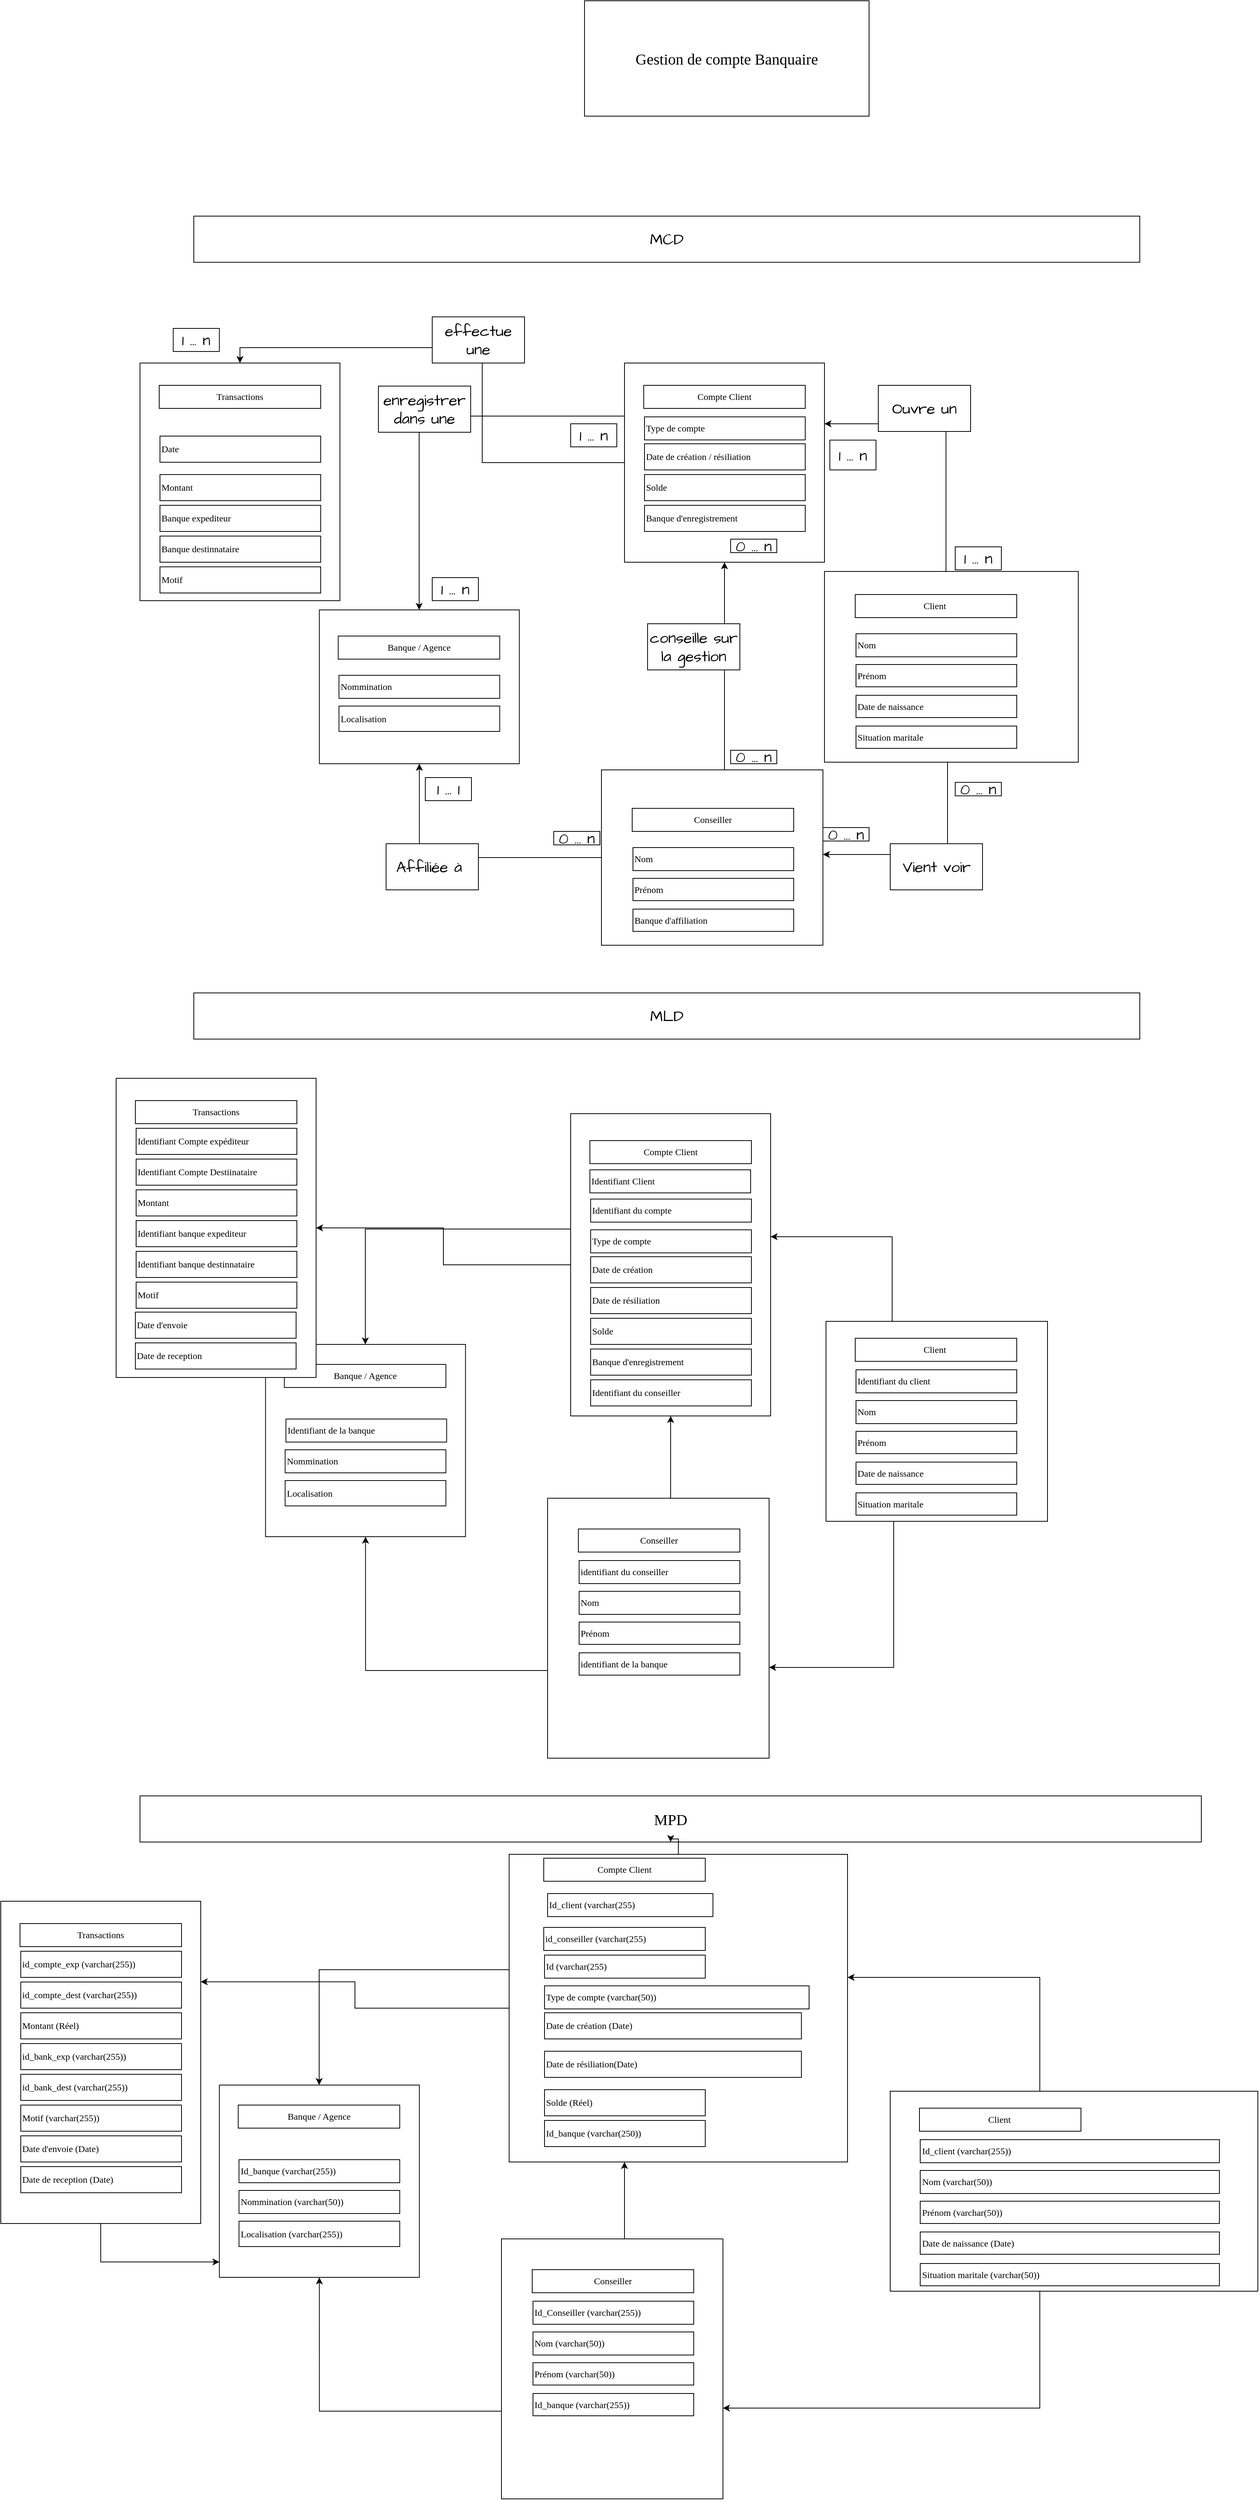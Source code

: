 <mxfile version="22.0.8" type="google">
  <diagram name="Page-1" id="zSlbWLtohsy82lPIaHCv">
    <mxGraphModel grid="1" page="1" gridSize="10" guides="1" tooltips="1" connect="1" arrows="1" fold="1" pageScale="1" pageWidth="827" pageHeight="1169" math="0" shadow="0">
      <root>
        <mxCell id="0" />
        <mxCell id="1" parent="0" />
        <mxCell id="2LoijQER2AwYKau-_3pd-1" value="" style="rounded=0;whiteSpace=wrap;html=1;align=left;" vertex="1" parent="1">
          <mxGeometry x="263.25" y="152" width="260" height="200" as="geometry" />
        </mxCell>
        <mxCell id="2LoijQER2AwYKau-_3pd-2" value="Banque / Agence" style="rounded=0;whiteSpace=wrap;html=1;fontFamily=Verdana;" vertex="1" parent="1">
          <mxGeometry x="287.75" y="186" width="210" height="30" as="geometry" />
        </mxCell>
        <mxCell id="2LoijQER2AwYKau-_3pd-4" value="Nommination" style="rounded=0;whiteSpace=wrap;html=1;align=left;fontFamily=Verdana;" vertex="1" parent="1">
          <mxGeometry x="288.75" y="237" width="209" height="30" as="geometry" />
        </mxCell>
        <mxCell id="2LoijQER2AwYKau-_3pd-5" value="Localisation" style="rounded=0;whiteSpace=wrap;html=1;align=left;fontFamily=Verdana;" vertex="1" parent="1">
          <mxGeometry x="288.75" y="277" width="209" height="33" as="geometry" />
        </mxCell>
        <mxCell id="2LoijQER2AwYKau-_3pd-6" value="" style="rounded=0;whiteSpace=wrap;html=1;align=left;" vertex="1" parent="1">
          <mxGeometry x="920" y="102" width="330" height="248" as="geometry" />
        </mxCell>
        <mxCell id="2LoijQER2AwYKau-_3pd-8" value="Client&amp;nbsp;" style="rounded=0;whiteSpace=wrap;html=1;fontFamily=Verdana;" vertex="1" parent="1">
          <mxGeometry x="960" y="132" width="210" height="30" as="geometry" />
        </mxCell>
        <mxCell id="2LoijQER2AwYKau-_3pd-10" value="Nom" style="rounded=0;whiteSpace=wrap;html=1;align=left;fontFamily=Verdana;" vertex="1" parent="1">
          <mxGeometry x="961" y="183" width="209" height="30" as="geometry" />
        </mxCell>
        <mxCell id="2LoijQER2AwYKau-_3pd-12" value="Prénom" style="rounded=0;whiteSpace=wrap;html=1;align=left;fontFamily=Verdana;" vertex="1" parent="1">
          <mxGeometry x="961" y="223" width="209" height="29" as="geometry" />
        </mxCell>
        <mxCell id="2LoijQER2AwYKau-_3pd-24" value="MLD" style="rounded=0;whiteSpace=wrap;html=1;hachureGap=4;fontFamily=Architects Daughter;fontSource=https%3A%2F%2Ffonts.googleapis.com%2Fcss%3Ffamily%3DArchitects%2BDaughter;fontSize=20;" vertex="1" parent="1">
          <mxGeometry x="100" y="650" width="1230" height="60" as="geometry" />
        </mxCell>
        <mxCell id="2LoijQER2AwYKau-_3pd-68" value="MPD" style="rounded=0;whiteSpace=wrap;html=1;hachureGap=4;fontFamily=Verdana;fontSize=20;" vertex="1" parent="1">
          <mxGeometry x="30" y="1694" width="1380" height="60" as="geometry" />
        </mxCell>
        <mxCell id="2LoijQER2AwYKau-_3pd-103" value="Gestion de compte Banquaire" style="rounded=0;whiteSpace=wrap;html=1;hachureGap=4;fontFamily=Verdana;fontSize=20;" vertex="1" parent="1">
          <mxGeometry x="608" y="-640" width="370" height="150" as="geometry" />
        </mxCell>
        <mxCell id="2LoijQER2AwYKau-_3pd-142" style="edgeStyle=orthogonalEdgeStyle;rounded=0;orthogonalLoop=1;jettySize=auto;html=1;entryX=0.5;entryY=1;entryDx=0;entryDy=0;" edge="1" parent="1" source="2LoijQER2AwYKau-_3pd-135" target="2LoijQER2AwYKau-_3pd-1">
          <mxGeometry relative="1" as="geometry">
            <Array as="points">
              <mxPoint x="393" y="474" />
            </Array>
          </mxGeometry>
        </mxCell>
        <mxCell id="2LoijQER2AwYKau-_3pd-152" style="edgeStyle=orthogonalEdgeStyle;rounded=0;orthogonalLoop=1;jettySize=auto;html=1;exitX=0.75;exitY=0;exitDx=0;exitDy=0;" edge="1" parent="1" source="2LoijQER2AwYKau-_3pd-135" target="2LoijQER2AwYKau-_3pd-144">
          <mxGeometry relative="1" as="geometry">
            <Array as="points">
              <mxPoint x="790" y="360" />
            </Array>
          </mxGeometry>
        </mxCell>
        <mxCell id="2LoijQER2AwYKau-_3pd-135" value="" style="rounded=0;whiteSpace=wrap;html=1;align=left;" vertex="1" parent="1">
          <mxGeometry x="630" y="360" width="288" height="228" as="geometry" />
        </mxCell>
        <mxCell id="2LoijQER2AwYKau-_3pd-136" value="Conseiller" style="rounded=0;whiteSpace=wrap;html=1;fontFamily=Verdana;" vertex="1" parent="1">
          <mxGeometry x="670" y="410" width="210" height="30" as="geometry" />
        </mxCell>
        <mxCell id="2LoijQER2AwYKau-_3pd-138" value="Nom" style="rounded=0;whiteSpace=wrap;html=1;align=left;fontFamily=Verdana;" vertex="1" parent="1">
          <mxGeometry x="671" y="461" width="209" height="30" as="geometry" />
        </mxCell>
        <mxCell id="2LoijQER2AwYKau-_3pd-139" value="Prénom" style="rounded=0;whiteSpace=wrap;html=1;align=left;fontFamily=Verdana;" vertex="1" parent="1">
          <mxGeometry x="671" y="501" width="209" height="29" as="geometry" />
        </mxCell>
        <mxCell id="2LoijQER2AwYKau-_3pd-140" style="edgeStyle=orthogonalEdgeStyle;rounded=0;orthogonalLoop=1;jettySize=auto;html=1;" edge="1" parent="1" source="2LoijQER2AwYKau-_3pd-6" target="2LoijQER2AwYKau-_3pd-135">
          <mxGeometry relative="1" as="geometry">
            <Array as="points">
              <mxPoint x="1080" y="470" />
            </Array>
          </mxGeometry>
        </mxCell>
        <mxCell id="2LoijQER2AwYKau-_3pd-141" value="Vient voir" style="rounded=0;whiteSpace=wrap;html=1;hachureGap=4;fontFamily=Architects Daughter;fontSource=https%3A%2F%2Ffonts.googleapis.com%2Fcss%3Ffamily%3DArchitects%2BDaughter;fontSize=20;" vertex="1" parent="1">
          <mxGeometry x="1005.5" y="456" width="120" height="60" as="geometry" />
        </mxCell>
        <mxCell id="2LoijQER2AwYKau-_3pd-143" value="Affiliée à&amp;nbsp;" style="rounded=0;whiteSpace=wrap;html=1;hachureGap=4;fontFamily=Architects Daughter;fontSource=https%3A%2F%2Ffonts.googleapis.com%2Fcss%3Ffamily%3DArchitects%2BDaughter;fontSize=20;" vertex="1" parent="1">
          <mxGeometry x="350" y="456" width="120" height="60" as="geometry" />
        </mxCell>
        <mxCell id="2LoijQER2AwYKau-_3pd-150" style="edgeStyle=orthogonalEdgeStyle;rounded=0;orthogonalLoop=1;jettySize=auto;html=1;exitX=0;exitY=0.5;exitDx=0;exitDy=0;" edge="1" parent="1" source="2LoijQER2AwYKau-_3pd-144" target="2LoijQER2AwYKau-_3pd-1">
          <mxGeometry relative="1" as="geometry">
            <Array as="points">
              <mxPoint x="660" y="-100" />
              <mxPoint x="393" y="-100" />
            </Array>
          </mxGeometry>
        </mxCell>
        <mxCell id="2LoijQER2AwYKau-_3pd-144" value="" style="rounded=0;whiteSpace=wrap;html=1;align=left;" vertex="1" parent="1">
          <mxGeometry x="660" y="-169" width="260" height="259" as="geometry" />
        </mxCell>
        <mxCell id="2LoijQER2AwYKau-_3pd-406" style="edgeStyle=orthogonalEdgeStyle;rounded=0;orthogonalLoop=1;jettySize=auto;html=1;entryX=0.5;entryY=0;entryDx=0;entryDy=0;" edge="1" parent="1" source="2LoijQER2AwYKau-_3pd-144" target="2LoijQER2AwYKau-_3pd-395">
          <mxGeometry relative="1" as="geometry" />
        </mxCell>
        <mxCell id="2LoijQER2AwYKau-_3pd-145" value="Compte Client" style="rounded=0;whiteSpace=wrap;html=1;fontFamily=Verdana;" vertex="1" parent="1">
          <mxGeometry x="685" y="-140" width="210" height="30" as="geometry" />
        </mxCell>
        <mxCell id="2LoijQER2AwYKau-_3pd-146" value="Type de compte&amp;nbsp;" style="rounded=0;whiteSpace=wrap;html=1;align=left;fontFamily=Verdana;" vertex="1" parent="1">
          <mxGeometry x="686" y="-99" width="209" height="30" as="geometry" />
        </mxCell>
        <mxCell id="2LoijQER2AwYKau-_3pd-147" value="Date de création / résiliation" style="rounded=0;whiteSpace=wrap;html=1;align=left;fontFamily=Verdana;" vertex="1" parent="1">
          <mxGeometry x="686" y="-64" width="209" height="34" as="geometry" />
        </mxCell>
        <mxCell id="2LoijQER2AwYKau-_3pd-148" style="edgeStyle=orthogonalEdgeStyle;rounded=0;orthogonalLoop=1;jettySize=auto;html=1;" edge="1" parent="1" source="2LoijQER2AwYKau-_3pd-6" target="2LoijQER2AwYKau-_3pd-144">
          <mxGeometry relative="1" as="geometry">
            <mxPoint x="1078.0" y="102" as="sourcePoint" />
            <mxPoint x="934" y="-90" as="targetPoint" />
            <Array as="points">
              <mxPoint x="1078" y="-90" />
            </Array>
          </mxGeometry>
        </mxCell>
        <mxCell id="2LoijQER2AwYKau-_3pd-149" value="Ouvre un" style="rounded=0;whiteSpace=wrap;html=1;hachureGap=4;fontFamily=Architects Daughter;fontSource=https%3A%2F%2Ffonts.googleapis.com%2Fcss%3Ffamily%3DArchitects%2BDaughter;fontSize=20;" vertex="1" parent="1">
          <mxGeometry x="990" y="-140" width="120" height="60" as="geometry" />
        </mxCell>
        <mxCell id="2LoijQER2AwYKau-_3pd-151" value="enregistrer dans une" style="rounded=0;whiteSpace=wrap;html=1;hachureGap=4;fontFamily=Architects Daughter;fontSource=https%3A%2F%2Ffonts.googleapis.com%2Fcss%3Ffamily%3DArchitects%2BDaughter;fontSize=20;" vertex="1" parent="1">
          <mxGeometry x="340" y="-139" width="120" height="60" as="geometry" />
        </mxCell>
        <mxCell id="2LoijQER2AwYKau-_3pd-153" value="conseille sur la gestion" style="rounded=0;whiteSpace=wrap;html=1;hachureGap=4;fontFamily=Architects Daughter;fontSource=https%3A%2F%2Ffonts.googleapis.com%2Fcss%3Ffamily%3DArchitects%2BDaughter;fontSize=20;" vertex="1" parent="1">
          <mxGeometry x="690" y="170" width="120" height="60" as="geometry" />
        </mxCell>
        <mxCell id="2LoijQER2AwYKau-_3pd-154" value="MCD" style="rounded=0;whiteSpace=wrap;html=1;hachureGap=4;fontFamily=Architects Daughter;fontSource=https%3A%2F%2Ffonts.googleapis.com%2Fcss%3Ffamily%3DArchitects%2BDaughter;fontSize=20;" vertex="1" parent="1">
          <mxGeometry x="100" y="-360" width="1230" height="60" as="geometry" />
        </mxCell>
        <mxCell id="2LoijQER2AwYKau-_3pd-155" value="Date de naissance" style="rounded=0;whiteSpace=wrap;html=1;align=left;fontFamily=Verdana;" vertex="1" parent="1">
          <mxGeometry x="961" y="263" width="209" height="29" as="geometry" />
        </mxCell>
        <mxCell id="2LoijQER2AwYKau-_3pd-156" value="Banque d&#39;affiliation" style="rounded=0;whiteSpace=wrap;html=1;align=left;fontFamily=Verdana;" vertex="1" parent="1">
          <mxGeometry x="671" y="541" width="209" height="29" as="geometry" />
        </mxCell>
        <mxCell id="2LoijQER2AwYKau-_3pd-157" value="Solde" style="rounded=0;whiteSpace=wrap;html=1;align=left;fontFamily=Verdana;" vertex="1" parent="1">
          <mxGeometry x="686" y="-24" width="209" height="34" as="geometry" />
        </mxCell>
        <mxCell id="2LoijQER2AwYKau-_3pd-158" value="1 ... n" style="rounded=0;whiteSpace=wrap;html=1;hachureGap=4;fontFamily=Architects Daughter;fontSource=https%3A%2F%2Ffonts.googleapis.com%2Fcss%3Ffamily%3DArchitects%2BDaughter;fontSize=20;" vertex="1" parent="1">
          <mxGeometry x="1090" y="70" width="60" height="30" as="geometry" />
        </mxCell>
        <mxCell id="2LoijQER2AwYKau-_3pd-159" value="1 ... n" style="rounded=0;whiteSpace=wrap;html=1;hachureGap=4;fontFamily=Architects Daughter;fontSource=https%3A%2F%2Ffonts.googleapis.com%2Fcss%3Ffamily%3DArchitects%2BDaughter;fontSize=20;" vertex="1" parent="1">
          <mxGeometry x="927" y="-68.75" width="60" height="38.75" as="geometry" />
        </mxCell>
        <mxCell id="2LoijQER2AwYKau-_3pd-162" value="0 ... n" style="rounded=0;whiteSpace=wrap;html=1;hachureGap=4;fontFamily=Architects Daughter;fontSource=https%3A%2F%2Ffonts.googleapis.com%2Fcss%3Ffamily%3DArchitects%2BDaughter;fontSize=20;" vertex="1" parent="1">
          <mxGeometry x="1090" y="376.25" width="60" height="17.5" as="geometry" />
        </mxCell>
        <mxCell id="2LoijQER2AwYKau-_3pd-163" value="0 ... n" style="rounded=0;whiteSpace=wrap;html=1;hachureGap=4;fontFamily=Architects Daughter;fontSource=https%3A%2F%2Ffonts.googleapis.com%2Fcss%3Ffamily%3DArchitects%2BDaughter;fontSize=20;" vertex="1" parent="1">
          <mxGeometry x="918" y="435" width="60" height="17.5" as="geometry" />
        </mxCell>
        <mxCell id="2LoijQER2AwYKau-_3pd-164" value="0 ... n" style="rounded=0;whiteSpace=wrap;html=1;hachureGap=4;fontFamily=Architects Daughter;fontSource=https%3A%2F%2Ffonts.googleapis.com%2Fcss%3Ffamily%3DArchitects%2BDaughter;fontSize=20;" vertex="1" parent="1">
          <mxGeometry x="798" y="334.5" width="60" height="17.5" as="geometry" />
        </mxCell>
        <mxCell id="2LoijQER2AwYKau-_3pd-165" value="0 ... n" style="rounded=0;whiteSpace=wrap;html=1;hachureGap=4;fontFamily=Architects Daughter;fontSource=https%3A%2F%2Ffonts.googleapis.com%2Fcss%3Ffamily%3DArchitects%2BDaughter;fontSize=20;" vertex="1" parent="1">
          <mxGeometry x="798" y="60" width="60" height="17.5" as="geometry" />
        </mxCell>
        <mxCell id="2LoijQER2AwYKau-_3pd-166" value="0 ... n" style="rounded=0;whiteSpace=wrap;html=1;hachureGap=4;fontFamily=Architects Daughter;fontSource=https%3A%2F%2Ffonts.googleapis.com%2Fcss%3Ffamily%3DArchitects%2BDaughter;fontSize=20;" vertex="1" parent="1">
          <mxGeometry x="568" y="440" width="60" height="17.5" as="geometry" />
        </mxCell>
        <mxCell id="2LoijQER2AwYKau-_3pd-167" value="1 ... 1" style="rounded=0;whiteSpace=wrap;html=1;hachureGap=4;fontFamily=Architects Daughter;fontSource=https%3A%2F%2Ffonts.googleapis.com%2Fcss%3Ffamily%3DArchitects%2BDaughter;fontSize=20;" vertex="1" parent="1">
          <mxGeometry x="401" y="370" width="60" height="30" as="geometry" />
        </mxCell>
        <mxCell id="2LoijQER2AwYKau-_3pd-168" value="1 ... n" style="rounded=0;whiteSpace=wrap;html=1;hachureGap=4;fontFamily=Architects Daughter;fontSource=https%3A%2F%2Ffonts.googleapis.com%2Fcss%3Ffamily%3DArchitects%2BDaughter;fontSize=20;" vertex="1" parent="1">
          <mxGeometry x="590" y="-90" width="60" height="30" as="geometry" />
        </mxCell>
        <mxCell id="2LoijQER2AwYKau-_3pd-169" value="1 ... n" style="rounded=0;whiteSpace=wrap;html=1;hachureGap=4;fontFamily=Architects Daughter;fontSource=https%3A%2F%2Ffonts.googleapis.com%2Fcss%3Ffamily%3DArchitects%2BDaughter;fontSize=20;" vertex="1" parent="1">
          <mxGeometry x="410" y="110" width="60" height="30" as="geometry" />
        </mxCell>
        <mxCell id="2LoijQER2AwYKau-_3pd-170" value="Banque d&#39;enregistrement" style="rounded=0;whiteSpace=wrap;html=1;align=left;fontFamily=Verdana;" vertex="1" parent="1">
          <mxGeometry x="686" y="16" width="209" height="34" as="geometry" />
        </mxCell>
        <mxCell id="2LoijQER2AwYKau-_3pd-172" value="" style="rounded=0;whiteSpace=wrap;html=1;align=left;" vertex="1" parent="1">
          <mxGeometry x="193.25" y="1107" width="260" height="250" as="geometry" />
        </mxCell>
        <mxCell id="2LoijQER2AwYKau-_3pd-173" value="Banque / Agence" style="rounded=0;whiteSpace=wrap;html=1;fontFamily=Verdana;" vertex="1" parent="1">
          <mxGeometry x="217.75" y="1133" width="210" height="30" as="geometry" />
        </mxCell>
        <mxCell id="2LoijQER2AwYKau-_3pd-174" value="Nommination" style="rounded=0;whiteSpace=wrap;html=1;align=left;fontFamily=Verdana;" vertex="1" parent="1">
          <mxGeometry x="218.75" y="1244" width="209" height="30" as="geometry" />
        </mxCell>
        <mxCell id="2LoijQER2AwYKau-_3pd-175" value="Localisation" style="rounded=0;whiteSpace=wrap;html=1;align=left;fontFamily=Verdana;" vertex="1" parent="1">
          <mxGeometry x="218.75" y="1284" width="209" height="33" as="geometry" />
        </mxCell>
        <mxCell id="2LoijQER2AwYKau-_3pd-176" value="" style="rounded=0;whiteSpace=wrap;html=1;align=left;" vertex="1" parent="1">
          <mxGeometry x="922" y="1077" width="288" height="260" as="geometry" />
        </mxCell>
        <mxCell id="2LoijQER2AwYKau-_3pd-177" value="Client&amp;nbsp;" style="rounded=0;whiteSpace=wrap;html=1;fontFamily=Verdana;" vertex="1" parent="1">
          <mxGeometry x="960" y="1099" width="210" height="30" as="geometry" />
        </mxCell>
        <mxCell id="2LoijQER2AwYKau-_3pd-178" value="Nom" style="rounded=0;whiteSpace=wrap;html=1;align=left;fontFamily=Verdana;" vertex="1" parent="1">
          <mxGeometry x="961" y="1180" width="209" height="30" as="geometry" />
        </mxCell>
        <mxCell id="2LoijQER2AwYKau-_3pd-179" value="Prénom" style="rounded=0;whiteSpace=wrap;html=1;align=left;fontFamily=Verdana;" vertex="1" parent="1">
          <mxGeometry x="961" y="1220" width="209" height="29" as="geometry" />
        </mxCell>
        <mxCell id="2LoijQER2AwYKau-_3pd-180" style="edgeStyle=orthogonalEdgeStyle;rounded=0;orthogonalLoop=1;jettySize=auto;html=1;entryX=0.5;entryY=1;entryDx=0;entryDy=0;" edge="1" parent="1" source="2LoijQER2AwYKau-_3pd-182" target="2LoijQER2AwYKau-_3pd-172">
          <mxGeometry relative="1" as="geometry">
            <Array as="points">
              <mxPoint x="323" y="1531" />
            </Array>
          </mxGeometry>
        </mxCell>
        <mxCell id="2LoijQER2AwYKau-_3pd-181" style="edgeStyle=orthogonalEdgeStyle;rounded=0;orthogonalLoop=1;jettySize=auto;html=1;exitX=0.75;exitY=0;exitDx=0;exitDy=0;" edge="1" parent="1" source="2LoijQER2AwYKau-_3pd-182" target="2LoijQER2AwYKau-_3pd-190">
          <mxGeometry relative="1" as="geometry">
            <Array as="points">
              <mxPoint x="720" y="1417" />
            </Array>
          </mxGeometry>
        </mxCell>
        <mxCell id="2LoijQER2AwYKau-_3pd-182" value="" style="rounded=0;whiteSpace=wrap;html=1;align=left;" vertex="1" parent="1">
          <mxGeometry x="560" y="1307" width="288" height="338" as="geometry" />
        </mxCell>
        <mxCell id="2LoijQER2AwYKau-_3pd-183" value="Conseiller" style="rounded=0;whiteSpace=wrap;html=1;fontFamily=Verdana;" vertex="1" parent="1">
          <mxGeometry x="600" y="1347" width="210" height="30" as="geometry" />
        </mxCell>
        <mxCell id="2LoijQER2AwYKau-_3pd-184" value="Nom" style="rounded=0;whiteSpace=wrap;html=1;align=left;fontFamily=Verdana;" vertex="1" parent="1">
          <mxGeometry x="601" y="1428" width="209" height="30" as="geometry" />
        </mxCell>
        <mxCell id="2LoijQER2AwYKau-_3pd-185" value="Prénom" style="rounded=0;whiteSpace=wrap;html=1;align=left;fontFamily=Verdana;" vertex="1" parent="1">
          <mxGeometry x="601" y="1468" width="209" height="29" as="geometry" />
        </mxCell>
        <mxCell id="2LoijQER2AwYKau-_3pd-186" style="edgeStyle=orthogonalEdgeStyle;rounded=0;orthogonalLoop=1;jettySize=auto;html=1;" edge="1" parent="1" source="2LoijQER2AwYKau-_3pd-176" target="2LoijQER2AwYKau-_3pd-182">
          <mxGeometry relative="1" as="geometry">
            <Array as="points">
              <mxPoint x="1010" y="1527" />
            </Array>
          </mxGeometry>
        </mxCell>
        <mxCell id="2LoijQER2AwYKau-_3pd-189" style="edgeStyle=orthogonalEdgeStyle;rounded=0;orthogonalLoop=1;jettySize=auto;html=1;exitX=0;exitY=0.5;exitDx=0;exitDy=0;" edge="1" parent="1" source="2LoijQER2AwYKau-_3pd-190" target="2LoijQER2AwYKau-_3pd-172">
          <mxGeometry relative="1" as="geometry">
            <Array as="points">
              <mxPoint x="590" y="957" />
              <mxPoint x="323" y="957" />
            </Array>
          </mxGeometry>
        </mxCell>
        <mxCell id="2LoijQER2AwYKau-_3pd-416" style="edgeStyle=orthogonalEdgeStyle;rounded=0;orthogonalLoop=1;jettySize=auto;html=1;" edge="1" parent="1" source="2LoijQER2AwYKau-_3pd-190" target="2LoijQER2AwYKau-_3pd-410">
          <mxGeometry relative="1" as="geometry" />
        </mxCell>
        <mxCell id="2LoijQER2AwYKau-_3pd-190" value="" style="rounded=0;whiteSpace=wrap;html=1;align=left;" vertex="1" parent="1">
          <mxGeometry x="590" y="807" width="260" height="393" as="geometry" />
        </mxCell>
        <mxCell id="2LoijQER2AwYKau-_3pd-191" value="Compte Client" style="rounded=0;whiteSpace=wrap;html=1;fontFamily=Verdana;" vertex="1" parent="1">
          <mxGeometry x="615" y="842" width="210" height="30" as="geometry" />
        </mxCell>
        <mxCell id="2LoijQER2AwYKau-_3pd-192" value="Type de compte&amp;nbsp;" style="rounded=0;whiteSpace=wrap;html=1;align=left;fontFamily=Verdana;" vertex="1" parent="1">
          <mxGeometry x="616" y="958" width="209" height="30" as="geometry" />
        </mxCell>
        <mxCell id="2LoijQER2AwYKau-_3pd-193" value="Date de création" style="rounded=0;whiteSpace=wrap;html=1;align=left;fontFamily=Verdana;" vertex="1" parent="1">
          <mxGeometry x="616" y="993" width="209" height="34" as="geometry" />
        </mxCell>
        <mxCell id="2LoijQER2AwYKau-_3pd-194" style="edgeStyle=orthogonalEdgeStyle;rounded=0;orthogonalLoop=1;jettySize=auto;html=1;" edge="1" parent="1" source="2LoijQER2AwYKau-_3pd-176" target="2LoijQER2AwYKau-_3pd-190">
          <mxGeometry relative="1" as="geometry">
            <mxPoint x="1008.0" y="1159" as="sourcePoint" />
            <mxPoint x="864" y="967" as="targetPoint" />
            <Array as="points">
              <mxPoint x="1008" y="967" />
            </Array>
          </mxGeometry>
        </mxCell>
        <mxCell id="2LoijQER2AwYKau-_3pd-198" value="Date de naissance" style="rounded=0;whiteSpace=wrap;html=1;align=left;fontFamily=Verdana;" vertex="1" parent="1">
          <mxGeometry x="961" y="1260" width="209" height="29" as="geometry" />
        </mxCell>
        <mxCell id="2LoijQER2AwYKau-_3pd-199" value="identifiant de la banque&amp;nbsp;" style="rounded=0;whiteSpace=wrap;html=1;align=left;fontFamily=Verdana;" vertex="1" parent="1">
          <mxGeometry x="601" y="1508" width="209" height="29" as="geometry" />
        </mxCell>
        <mxCell id="2LoijQER2AwYKau-_3pd-200" value="Solde" style="rounded=0;whiteSpace=wrap;html=1;align=left;fontFamily=Verdana;" vertex="1" parent="1">
          <mxGeometry x="616" y="1073" width="209" height="34" as="geometry" />
        </mxCell>
        <mxCell id="2LoijQER2AwYKau-_3pd-211" value="Banque d&#39;enregistrement" style="rounded=0;whiteSpace=wrap;html=1;align=left;fontFamily=Verdana;" vertex="1" parent="1">
          <mxGeometry x="616" y="1113" width="209" height="34" as="geometry" />
        </mxCell>
        <mxCell id="2LoijQER2AwYKau-_3pd-212" value="Identifiant du client&amp;nbsp;" style="rounded=0;whiteSpace=wrap;html=1;align=left;fontFamily=Verdana;" vertex="1" parent="1">
          <mxGeometry x="961" y="1140" width="209" height="30" as="geometry" />
        </mxCell>
        <mxCell id="2LoijQER2AwYKau-_3pd-213" value="Identifiant du compte" style="rounded=0;whiteSpace=wrap;html=1;align=left;fontFamily=Verdana;" vertex="1" parent="1">
          <mxGeometry x="616" y="918" width="209" height="30" as="geometry" />
        </mxCell>
        <mxCell id="2LoijQER2AwYKau-_3pd-214" value="Identifiant de la banque&amp;nbsp;" style="rounded=0;whiteSpace=wrap;html=1;align=left;fontFamily=Verdana;" vertex="1" parent="1">
          <mxGeometry x="219.75" y="1204" width="209" height="30" as="geometry" />
        </mxCell>
        <mxCell id="2LoijQER2AwYKau-_3pd-215" value="identifiant du conseiller&amp;nbsp;" style="rounded=0;whiteSpace=wrap;html=1;align=left;fontFamily=Verdana;" vertex="1" parent="1">
          <mxGeometry x="601" y="1388" width="209" height="30" as="geometry" />
        </mxCell>
        <mxCell id="2LoijQER2AwYKau-_3pd-217" value="" style="rounded=0;whiteSpace=wrap;html=1;align=left;" vertex="1" parent="1">
          <mxGeometry x="133.25" y="2070" width="260" height="250" as="geometry" />
        </mxCell>
        <mxCell id="2LoijQER2AwYKau-_3pd-218" value="Banque / Agence" style="rounded=0;whiteSpace=wrap;html=1;fontFamily=Verdana;" vertex="1" parent="1">
          <mxGeometry x="157.75" y="2096" width="210" height="30" as="geometry" />
        </mxCell>
        <mxCell id="2LoijQER2AwYKau-_3pd-219" value="Nommination (varchar(50))" style="rounded=0;whiteSpace=wrap;html=1;align=left;fontFamily=Verdana;" vertex="1" parent="1">
          <mxGeometry x="158.75" y="2207" width="209" height="30" as="geometry" />
        </mxCell>
        <mxCell id="2LoijQER2AwYKau-_3pd-220" value="Localisation (varchar(255))" style="rounded=0;whiteSpace=wrap;html=1;align=left;fontFamily=Verdana;" vertex="1" parent="1">
          <mxGeometry x="158.75" y="2247" width="209" height="33" as="geometry" />
        </mxCell>
        <mxCell id="2LoijQER2AwYKau-_3pd-221" value="" style="rounded=0;whiteSpace=wrap;html=1;align=left;" vertex="1" parent="1">
          <mxGeometry x="1005.5" y="2078" width="478" height="260" as="geometry" />
        </mxCell>
        <mxCell id="2LoijQER2AwYKau-_3pd-222" value="Client&amp;nbsp;" style="rounded=0;whiteSpace=wrap;html=1;fontFamily=Verdana;" vertex="1" parent="1">
          <mxGeometry x="1043.5" y="2100" width="210" height="30" as="geometry" />
        </mxCell>
        <mxCell id="2LoijQER2AwYKau-_3pd-223" value="Nom (varchar(50))" style="rounded=0;whiteSpace=wrap;html=1;align=left;fontFamily=Verdana;" vertex="1" parent="1">
          <mxGeometry x="1044.5" y="2181" width="389" height="30" as="geometry" />
        </mxCell>
        <mxCell id="2LoijQER2AwYKau-_3pd-224" value="Prénom (varchar(50))" style="rounded=0;whiteSpace=wrap;html=1;align=left;fontFamily=Verdana;" vertex="1" parent="1">
          <mxGeometry x="1044.5" y="2221" width="389" height="29" as="geometry" />
        </mxCell>
        <mxCell id="2LoijQER2AwYKau-_3pd-225" style="edgeStyle=orthogonalEdgeStyle;rounded=0;orthogonalLoop=1;jettySize=auto;html=1;entryX=0.5;entryY=1;entryDx=0;entryDy=0;" edge="1" parent="1" source="2LoijQER2AwYKau-_3pd-227" target="2LoijQER2AwYKau-_3pd-217">
          <mxGeometry relative="1" as="geometry">
            <Array as="points">
              <mxPoint x="263" y="2494" />
            </Array>
          </mxGeometry>
        </mxCell>
        <mxCell id="2LoijQER2AwYKau-_3pd-226" style="edgeStyle=orthogonalEdgeStyle;rounded=0;orthogonalLoop=1;jettySize=auto;html=1;exitX=0.75;exitY=0;exitDx=0;exitDy=0;" edge="1" parent="1" source="2LoijQER2AwYKau-_3pd-227" target="2LoijQER2AwYKau-_3pd-233">
          <mxGeometry relative="1" as="geometry">
            <Array as="points">
              <mxPoint x="660" y="2380" />
            </Array>
          </mxGeometry>
        </mxCell>
        <mxCell id="2LoijQER2AwYKau-_3pd-227" value="" style="rounded=0;whiteSpace=wrap;html=1;align=left;" vertex="1" parent="1">
          <mxGeometry x="500" y="2270" width="288" height="338" as="geometry" />
        </mxCell>
        <mxCell id="2LoijQER2AwYKau-_3pd-228" value="Conseiller" style="rounded=0;whiteSpace=wrap;html=1;fontFamily=Verdana;" vertex="1" parent="1">
          <mxGeometry x="540" y="2310" width="210" height="30" as="geometry" />
        </mxCell>
        <mxCell id="2LoijQER2AwYKau-_3pd-229" value="Nom (varchar(50))" style="rounded=0;whiteSpace=wrap;html=1;align=left;fontFamily=Verdana;" vertex="1" parent="1">
          <mxGeometry x="541" y="2391" width="209" height="30" as="geometry" />
        </mxCell>
        <mxCell id="2LoijQER2AwYKau-_3pd-230" value="Prénom (varchar(50))" style="rounded=0;whiteSpace=wrap;html=1;align=left;fontFamily=Verdana;" vertex="1" parent="1">
          <mxGeometry x="541" y="2431" width="209" height="29" as="geometry" />
        </mxCell>
        <mxCell id="2LoijQER2AwYKau-_3pd-231" style="edgeStyle=orthogonalEdgeStyle;rounded=0;orthogonalLoop=1;jettySize=auto;html=1;" edge="1" parent="1" source="2LoijQER2AwYKau-_3pd-221" target="2LoijQER2AwYKau-_3pd-227">
          <mxGeometry relative="1" as="geometry">
            <Array as="points">
              <mxPoint x="1200" y="2490" />
            </Array>
          </mxGeometry>
        </mxCell>
        <mxCell id="2LoijQER2AwYKau-_3pd-232" style="edgeStyle=orthogonalEdgeStyle;rounded=0;orthogonalLoop=1;jettySize=auto;html=1;exitX=0;exitY=0.5;exitDx=0;exitDy=0;" edge="1" parent="1" source="2LoijQER2AwYKau-_3pd-233" target="2LoijQER2AwYKau-_3pd-217">
          <mxGeometry relative="1" as="geometry">
            <Array as="points">
              <mxPoint x="530" y="1920" />
              <mxPoint x="263" y="1920" />
            </Array>
          </mxGeometry>
        </mxCell>
        <mxCell id="2LoijQER2AwYKau-_3pd-248" value="" style="edgeStyle=orthogonalEdgeStyle;rounded=0;orthogonalLoop=1;jettySize=auto;html=1;" edge="1" parent="1" source="2LoijQER2AwYKau-_3pd-233" target="2LoijQER2AwYKau-_3pd-68">
          <mxGeometry relative="1" as="geometry" />
        </mxCell>
        <mxCell id="2LoijQER2AwYKau-_3pd-427" style="edgeStyle=orthogonalEdgeStyle;rounded=0;orthogonalLoop=1;jettySize=auto;html=1;entryX=1;entryY=0.25;entryDx=0;entryDy=0;" edge="1" parent="1" source="2LoijQER2AwYKau-_3pd-233" target="2LoijQER2AwYKau-_3pd-419">
          <mxGeometry relative="1" as="geometry" />
        </mxCell>
        <mxCell id="2LoijQER2AwYKau-_3pd-233" value="" style="rounded=0;whiteSpace=wrap;html=1;align=left;" vertex="1" parent="1">
          <mxGeometry x="510" y="1770" width="440" height="400" as="geometry" />
        </mxCell>
        <mxCell id="2LoijQER2AwYKau-_3pd-234" value="Compte Client" style="rounded=0;whiteSpace=wrap;html=1;fontFamily=Verdana;" vertex="1" parent="1">
          <mxGeometry x="555" y="1775" width="210" height="30" as="geometry" />
        </mxCell>
        <mxCell id="2LoijQER2AwYKau-_3pd-235" value="Type de compte (varchar(50))" style="rounded=0;whiteSpace=wrap;html=1;align=left;fontFamily=Verdana;" vertex="1" parent="1">
          <mxGeometry x="556" y="1941" width="344" height="30" as="geometry" />
        </mxCell>
        <mxCell id="2LoijQER2AwYKau-_3pd-236" value="Date de création (Date)" style="rounded=0;whiteSpace=wrap;html=1;align=left;fontFamily=Verdana;" vertex="1" parent="1">
          <mxGeometry x="556" y="1976" width="334" height="34" as="geometry" />
        </mxCell>
        <mxCell id="2LoijQER2AwYKau-_3pd-237" style="edgeStyle=orthogonalEdgeStyle;rounded=0;orthogonalLoop=1;jettySize=auto;html=1;" edge="1" parent="1" source="2LoijQER2AwYKau-_3pd-221" target="2LoijQER2AwYKau-_3pd-233">
          <mxGeometry relative="1" as="geometry">
            <mxPoint x="948.0" y="2122" as="sourcePoint" />
            <mxPoint x="804" y="1930" as="targetPoint" />
            <Array as="points">
              <mxPoint x="1200" y="1930" />
            </Array>
          </mxGeometry>
        </mxCell>
        <mxCell id="2LoijQER2AwYKau-_3pd-238" value="Date de naissance (Date)" style="rounded=0;whiteSpace=wrap;html=1;align=left;fontFamily=Verdana;" vertex="1" parent="1">
          <mxGeometry x="1044.5" y="2261" width="389" height="29" as="geometry" />
        </mxCell>
        <mxCell id="2LoijQER2AwYKau-_3pd-239" value="Id_banque (varchar(255))" style="rounded=0;whiteSpace=wrap;html=1;align=left;fontFamily=Verdana;" vertex="1" parent="1">
          <mxGeometry x="541" y="2471" width="209" height="29" as="geometry" />
        </mxCell>
        <mxCell id="2LoijQER2AwYKau-_3pd-240" value="Solde (Réel)" style="rounded=0;whiteSpace=wrap;html=1;align=left;fontFamily=Verdana;" vertex="1" parent="1">
          <mxGeometry x="556" y="2076" width="209" height="34" as="geometry" />
        </mxCell>
        <mxCell id="2LoijQER2AwYKau-_3pd-242" value="Id_banque (varchar(250))" style="rounded=0;whiteSpace=wrap;html=1;align=left;fontFamily=Verdana;" vertex="1" parent="1">
          <mxGeometry x="556" y="2116" width="209" height="34" as="geometry" />
        </mxCell>
        <mxCell id="2LoijQER2AwYKau-_3pd-243" value="Id_client (varchar(255))" style="rounded=0;whiteSpace=wrap;html=1;align=left;fontFamily=Verdana;" vertex="1" parent="1">
          <mxGeometry x="1044.5" y="2141" width="389" height="30" as="geometry" />
        </mxCell>
        <mxCell id="2LoijQER2AwYKau-_3pd-244" value="Id (varchar(255)" style="rounded=0;whiteSpace=wrap;html=1;align=left;fontFamily=Verdana;" vertex="1" parent="1">
          <mxGeometry x="556" y="1901" width="209" height="30" as="geometry" />
        </mxCell>
        <mxCell id="2LoijQER2AwYKau-_3pd-245" value="Id_banque (varchar(255))" style="rounded=0;whiteSpace=wrap;html=1;align=left;fontFamily=Verdana;" vertex="1" parent="1">
          <mxGeometry x="158.75" y="2167" width="209" height="30" as="geometry" />
        </mxCell>
        <mxCell id="2LoijQER2AwYKau-_3pd-246" value="Id_Conseiller (varchar(255))" style="rounded=0;whiteSpace=wrap;html=1;align=left;fontFamily=Verdana;" vertex="1" parent="1">
          <mxGeometry x="541" y="2351" width="209" height="30" as="geometry" />
        </mxCell>
        <mxCell id="2LoijQER2AwYKau-_3pd-280" value="Identifiant Client" style="rounded=0;whiteSpace=wrap;html=1;align=left;fontFamily=Verdana;" vertex="1" parent="1">
          <mxGeometry x="615" y="880" width="209" height="30" as="geometry" />
        </mxCell>
        <mxCell id="2LoijQER2AwYKau-_3pd-281" value="Id_client (varchar(255)" style="rounded=0;whiteSpace=wrap;html=1;align=left;fontFamily=Verdana;" vertex="1" parent="1">
          <mxGeometry x="560" y="1821" width="215" height="30" as="geometry" />
        </mxCell>
        <mxCell id="2LoijQER2AwYKau-_3pd-284" value="Identifiant du conseiller" style="rounded=0;whiteSpace=wrap;html=1;align=left;fontFamily=Verdana;" vertex="1" parent="1">
          <mxGeometry x="616" y="1153" width="209" height="34" as="geometry" />
        </mxCell>
        <mxCell id="2LoijQER2AwYKau-_3pd-285" value="id_conseiller (varchar(255)" style="rounded=0;whiteSpace=wrap;html=1;fontFamily=Verdana;align=left;" vertex="1" parent="1">
          <mxGeometry x="555" y="1865" width="210" height="30" as="geometry" />
        </mxCell>
        <mxCell id="2LoijQER2AwYKau-_3pd-287" value="Situation maritale" style="rounded=0;whiteSpace=wrap;html=1;align=left;fontFamily=Verdana;" vertex="1" parent="1">
          <mxGeometry x="961" y="303" width="209" height="29" as="geometry" />
        </mxCell>
        <mxCell id="2LoijQER2AwYKau-_3pd-294" value="Situation maritale" style="rounded=0;whiteSpace=wrap;html=1;align=left;fontFamily=Verdana;" vertex="1" parent="1">
          <mxGeometry x="961" y="1300" width="209" height="29" as="geometry" />
        </mxCell>
        <mxCell id="2LoijQER2AwYKau-_3pd-295" value="Situation maritale (varchar(50))" style="rounded=0;whiteSpace=wrap;html=1;align=left;fontFamily=Verdana;" vertex="1" parent="1">
          <mxGeometry x="1044.5" y="2302" width="389" height="29" as="geometry" />
        </mxCell>
        <mxCell id="2LoijQER2AwYKau-_3pd-297" value="Date de résiliation" style="rounded=0;whiteSpace=wrap;html=1;align=left;fontFamily=Verdana;" vertex="1" parent="1">
          <mxGeometry x="616" y="1033" width="209" height="34" as="geometry" />
        </mxCell>
        <mxCell id="2LoijQER2AwYKau-_3pd-298" value="Date de résiliation(Date)" style="rounded=0;whiteSpace=wrap;html=1;align=left;fontFamily=Verdana;" vertex="1" parent="1">
          <mxGeometry x="556" y="2026" width="334" height="34" as="geometry" />
        </mxCell>
        <mxCell id="2LoijQER2AwYKau-_3pd-395" value="" style="rounded=0;whiteSpace=wrap;html=1;align=left;" vertex="1" parent="1">
          <mxGeometry x="30" y="-169" width="260" height="309" as="geometry" />
        </mxCell>
        <mxCell id="2LoijQER2AwYKau-_3pd-396" value="Transactions" style="rounded=0;whiteSpace=wrap;html=1;fontFamily=Verdana;" vertex="1" parent="1">
          <mxGeometry x="55" y="-140" width="210" height="30" as="geometry" />
        </mxCell>
        <mxCell id="2LoijQER2AwYKau-_3pd-399" value="Montant" style="rounded=0;whiteSpace=wrap;html=1;align=left;fontFamily=Verdana;" vertex="1" parent="1">
          <mxGeometry x="56" y="-24" width="209" height="34" as="geometry" />
        </mxCell>
        <mxCell id="2LoijQER2AwYKau-_3pd-401" value="Banque expediteur" style="rounded=0;whiteSpace=wrap;html=1;align=left;fontFamily=Verdana;" vertex="1" parent="1">
          <mxGeometry x="56" y="16" width="209" height="34" as="geometry" />
        </mxCell>
        <mxCell id="2LoijQER2AwYKau-_3pd-404" value="Banque destinnataire" style="rounded=0;whiteSpace=wrap;html=1;align=left;fontFamily=Verdana;" vertex="1" parent="1">
          <mxGeometry x="56" y="56" width="209" height="34" as="geometry" />
        </mxCell>
        <mxCell id="2LoijQER2AwYKau-_3pd-405" value="Motif" style="rounded=0;whiteSpace=wrap;html=1;align=left;fontFamily=Verdana;" vertex="1" parent="1">
          <mxGeometry x="56" y="96" width="209" height="34" as="geometry" />
        </mxCell>
        <mxCell id="2LoijQER2AwYKau-_3pd-409" value="effectue une" style="rounded=0;whiteSpace=wrap;html=1;hachureGap=4;fontFamily=Architects Daughter;fontSource=https%3A%2F%2Ffonts.googleapis.com%2Fcss%3Ffamily%3DArchitects%2BDaughter;fontSize=20;" vertex="1" parent="1">
          <mxGeometry x="410" y="-229" width="120" height="60" as="geometry" />
        </mxCell>
        <mxCell id="2LoijQER2AwYKau-_3pd-410" value="" style="rounded=0;whiteSpace=wrap;html=1;align=left;" vertex="1" parent="1">
          <mxGeometry x="-1" y="761" width="260" height="389" as="geometry" />
        </mxCell>
        <mxCell id="2LoijQER2AwYKau-_3pd-411" value="Transactions" style="rounded=0;whiteSpace=wrap;html=1;fontFamily=Verdana;" vertex="1" parent="1">
          <mxGeometry x="24" y="790" width="210" height="30" as="geometry" />
        </mxCell>
        <mxCell id="2LoijQER2AwYKau-_3pd-412" value="Montant" style="rounded=0;whiteSpace=wrap;html=1;align=left;fontFamily=Verdana;" vertex="1" parent="1">
          <mxGeometry x="25" y="906" width="209" height="34" as="geometry" />
        </mxCell>
        <mxCell id="2LoijQER2AwYKau-_3pd-413" value="Identifiant&amp;nbsp;banque expediteur" style="rounded=0;whiteSpace=wrap;html=1;align=left;fontFamily=Verdana;" vertex="1" parent="1">
          <mxGeometry x="25" y="946" width="209" height="34" as="geometry" />
        </mxCell>
        <mxCell id="2LoijQER2AwYKau-_3pd-414" value="Identifiant banque destinnataire" style="rounded=0;whiteSpace=wrap;html=1;align=left;fontFamily=Verdana;" vertex="1" parent="1">
          <mxGeometry x="25" y="986" width="209" height="34" as="geometry" />
        </mxCell>
        <mxCell id="2LoijQER2AwYKau-_3pd-415" value="Motif" style="rounded=0;whiteSpace=wrap;html=1;align=left;fontFamily=Verdana;" vertex="1" parent="1">
          <mxGeometry x="25" y="1026" width="209" height="34" as="geometry" />
        </mxCell>
        <mxCell id="2LoijQER2AwYKau-_3pd-417" value="Identifiant Compte Destiinataire" style="rounded=0;whiteSpace=wrap;html=1;align=left;fontFamily=Verdana;" vertex="1" parent="1">
          <mxGeometry x="25" y="866" width="209" height="34" as="geometry" />
        </mxCell>
        <mxCell id="2LoijQER2AwYKau-_3pd-418" value="Identifiant Compte expéditeur" style="rounded=0;whiteSpace=wrap;html=1;align=left;fontFamily=Verdana;" vertex="1" parent="1">
          <mxGeometry x="25" y="826" width="209" height="34" as="geometry" />
        </mxCell>
        <mxCell id="2LoijQER2AwYKau-_3pd-440" style="edgeStyle=orthogonalEdgeStyle;rounded=0;orthogonalLoop=1;jettySize=auto;html=1;" edge="1" parent="1" source="2LoijQER2AwYKau-_3pd-419" target="2LoijQER2AwYKau-_3pd-217">
          <mxGeometry relative="1" as="geometry">
            <Array as="points">
              <mxPoint x="-21" y="2300" />
            </Array>
          </mxGeometry>
        </mxCell>
        <mxCell id="2LoijQER2AwYKau-_3pd-419" value="" style="rounded=0;whiteSpace=wrap;html=1;align=left;" vertex="1" parent="1">
          <mxGeometry x="-151" y="1831" width="260" height="419" as="geometry" />
        </mxCell>
        <mxCell id="2LoijQER2AwYKau-_3pd-420" value="Transactions" style="rounded=0;whiteSpace=wrap;html=1;fontFamily=Verdana;" vertex="1" parent="1">
          <mxGeometry x="-126" y="1860" width="210" height="30" as="geometry" />
        </mxCell>
        <mxCell id="2LoijQER2AwYKau-_3pd-421" value="Montant (Réel)" style="rounded=0;whiteSpace=wrap;html=1;align=left;fontFamily=Verdana;" vertex="1" parent="1">
          <mxGeometry x="-125" y="1976" width="209" height="34" as="geometry" />
        </mxCell>
        <mxCell id="2LoijQER2AwYKau-_3pd-422" value="id_bank_exp (varchar(255))" style="rounded=0;whiteSpace=wrap;html=1;align=left;fontFamily=Verdana;" vertex="1" parent="1">
          <mxGeometry x="-125" y="2016" width="209" height="34" as="geometry" />
        </mxCell>
        <mxCell id="2LoijQER2AwYKau-_3pd-423" value="id_bank_dest (varchar(255))" style="rounded=0;whiteSpace=wrap;html=1;align=left;fontFamily=Verdana;" vertex="1" parent="1">
          <mxGeometry x="-125" y="2056" width="209" height="34" as="geometry" />
        </mxCell>
        <mxCell id="2LoijQER2AwYKau-_3pd-424" value="Motif (varchar(255))" style="rounded=0;whiteSpace=wrap;html=1;align=left;fontFamily=Verdana;" vertex="1" parent="1">
          <mxGeometry x="-125" y="2096" width="209" height="34" as="geometry" />
        </mxCell>
        <mxCell id="2LoijQER2AwYKau-_3pd-425" value="id_compte_dest (varchar(255))" style="rounded=0;whiteSpace=wrap;html=1;align=left;fontFamily=Verdana;" vertex="1" parent="1">
          <mxGeometry x="-125" y="1936" width="209" height="34" as="geometry" />
        </mxCell>
        <mxCell id="2LoijQER2AwYKau-_3pd-426" value="id_compte_exp (varchar(255))" style="rounded=0;whiteSpace=wrap;html=1;align=left;fontFamily=Verdana;" vertex="1" parent="1">
          <mxGeometry x="-125" y="1896" width="209" height="34" as="geometry" />
        </mxCell>
        <mxCell id="2LoijQER2AwYKau-_3pd-428" value="Date" style="rounded=0;whiteSpace=wrap;html=1;align=left;fontFamily=Verdana;" vertex="1" parent="1">
          <mxGeometry x="56" y="-74" width="209" height="34" as="geometry" />
        </mxCell>
        <mxCell id="2LoijQER2AwYKau-_3pd-430" value="Date d&#39;envoie" style="rounded=0;whiteSpace=wrap;html=1;align=left;fontFamily=Verdana;" vertex="1" parent="1">
          <mxGeometry x="24" y="1065" width="209" height="34" as="geometry" />
        </mxCell>
        <mxCell id="2LoijQER2AwYKau-_3pd-431" value="Date de reception" style="rounded=0;whiteSpace=wrap;html=1;align=left;fontFamily=Verdana;" vertex="1" parent="1">
          <mxGeometry x="24" y="1105" width="209" height="34" as="geometry" />
        </mxCell>
        <mxCell id="2LoijQER2AwYKau-_3pd-433" value="Date d&#39;envoie (Date)" style="rounded=0;whiteSpace=wrap;html=1;align=left;fontFamily=Verdana;" vertex="1" parent="1">
          <mxGeometry x="-125" y="2136" width="209" height="34" as="geometry" />
        </mxCell>
        <mxCell id="2LoijQER2AwYKau-_3pd-434" value="Date de reception (Date)" style="rounded=0;whiteSpace=wrap;html=1;align=left;fontFamily=Verdana;" vertex="1" parent="1">
          <mxGeometry x="-125" y="2176" width="209" height="34" as="geometry" />
        </mxCell>
        <mxCell id="2LoijQER2AwYKau-_3pd-441" value="1 ... n" style="rounded=0;whiteSpace=wrap;html=1;hachureGap=4;fontFamily=Architects Daughter;fontSource=https%3A%2F%2Ffonts.googleapis.com%2Fcss%3Ffamily%3DArchitects%2BDaughter;fontSize=20;" vertex="1" parent="1">
          <mxGeometry x="73.25" y="-214" width="60" height="30" as="geometry" />
        </mxCell>
      </root>
    </mxGraphModel>
  </diagram>
</mxfile>
